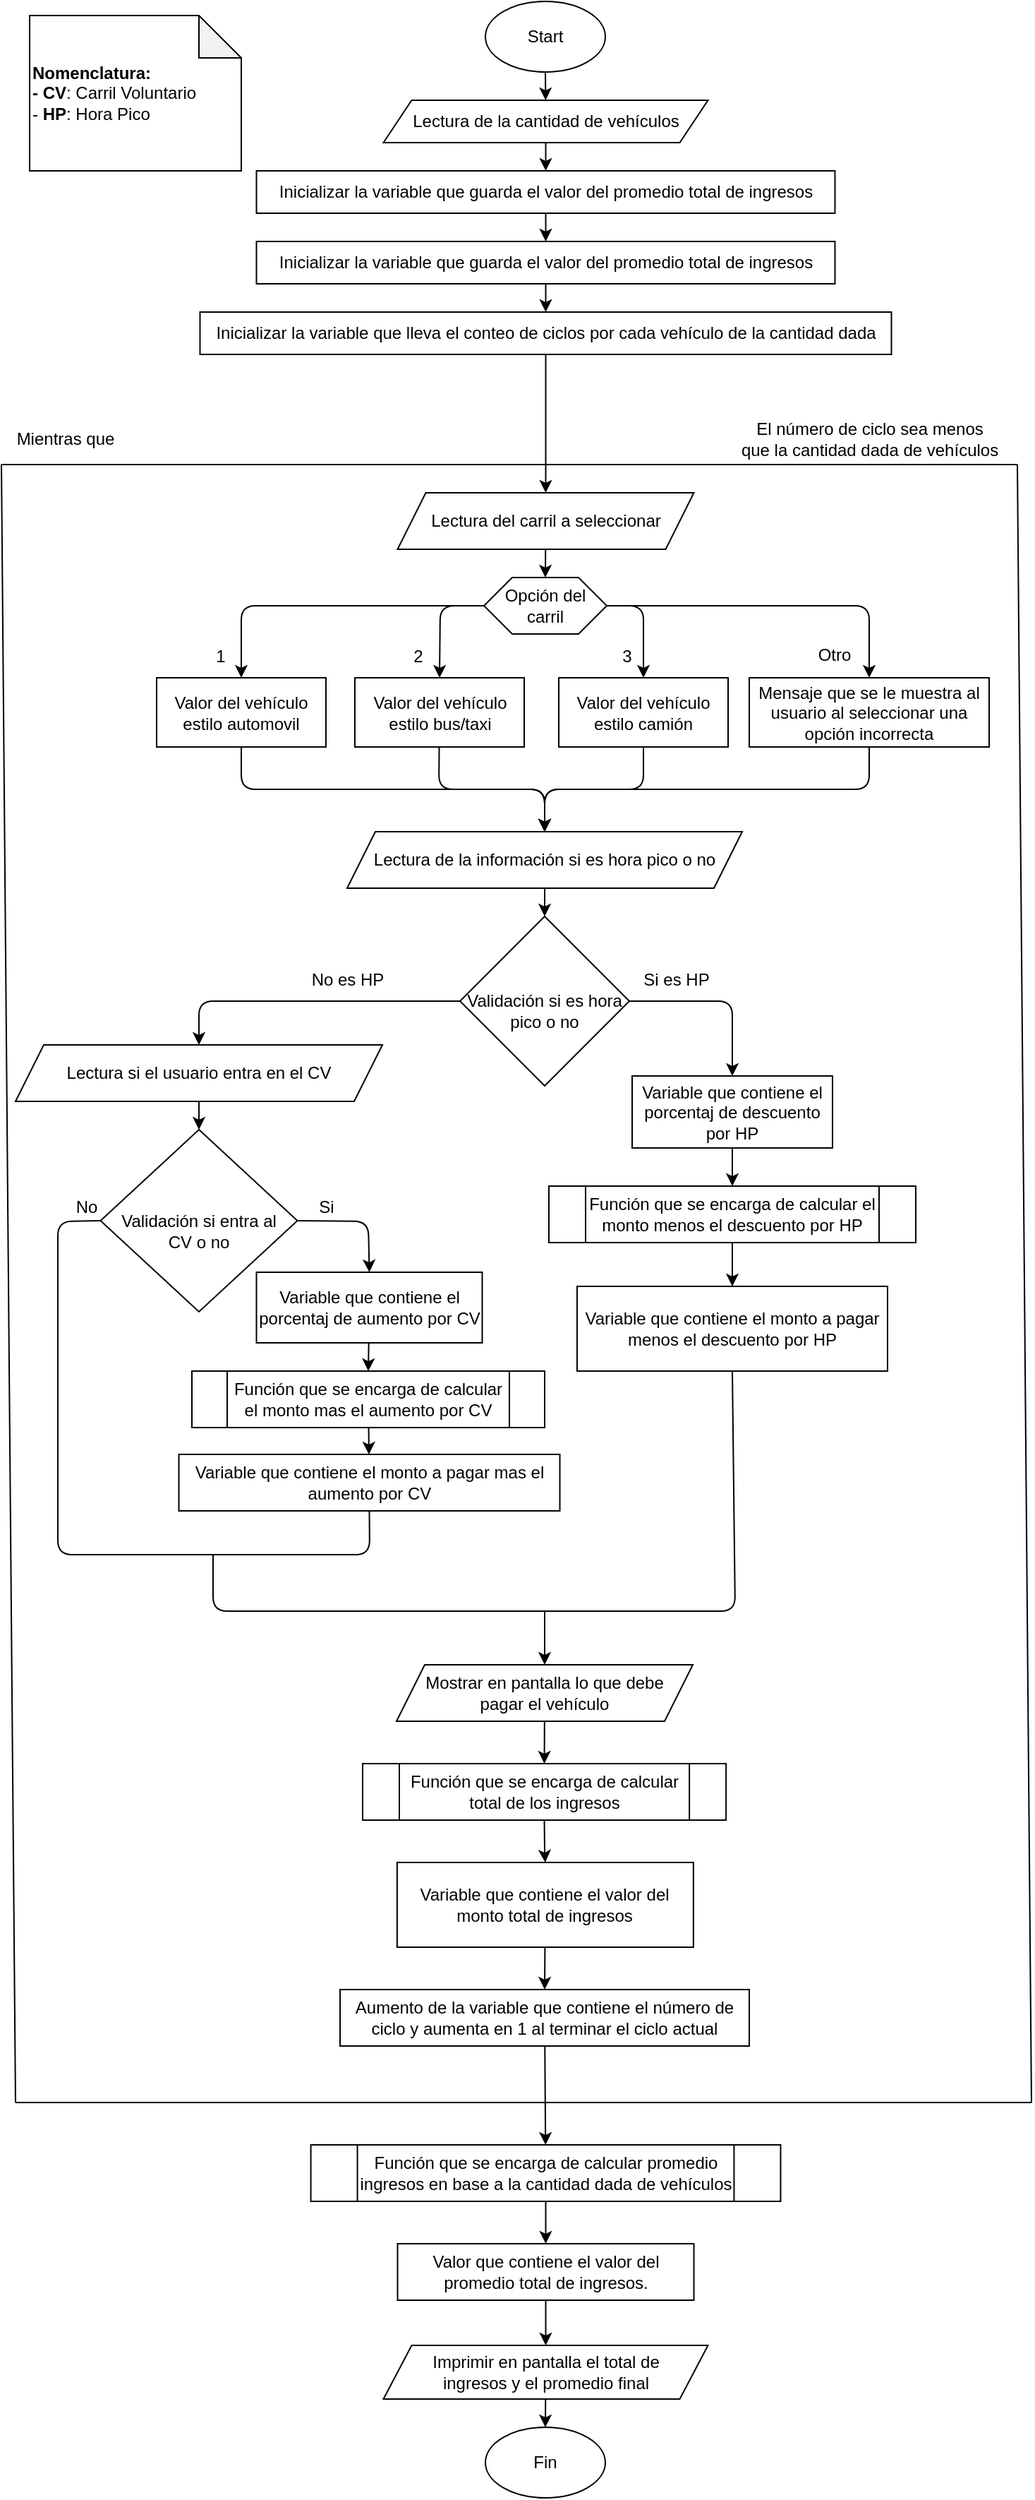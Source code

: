 <mxfile>
    <diagram id="2uiFzT-p7H2clm_2X7ja" name="Page-1">
        <mxGraphModel dx="1116" dy="797" grid="1" gridSize="10" guides="1" tooltips="1" connect="1" arrows="1" fold="1" page="1" pageScale="1" pageWidth="850" pageHeight="1100" math="0" shadow="0">
            <root>
                <mxCell id="0"/>
                <mxCell id="1" parent="0"/>
                <mxCell id="2" value="" style="edgeStyle=none;html=1;" edge="1" parent="1" source="3" target="5">
                    <mxGeometry relative="1" as="geometry"/>
                </mxCell>
                <mxCell id="3" value="Start" style="ellipse;whiteSpace=wrap;html=1;" vertex="1" parent="1">
                    <mxGeometry x="383" y="10" width="85" height="50" as="geometry"/>
                </mxCell>
                <mxCell id="4" value="" style="edgeStyle=none;html=1;entryX=0.5;entryY=0;entryDx=0;entryDy=0;" edge="1" parent="1" source="5" target="47">
                    <mxGeometry relative="1" as="geometry">
                        <mxPoint x="426.25" y="160" as="targetPoint"/>
                    </mxGeometry>
                </mxCell>
                <mxCell id="5" value="Lectura de la cantidad de vehículos" style="shape=parallelogram;perimeter=parallelogramPerimeter;whiteSpace=wrap;html=1;fixedSize=1;" vertex="1" parent="1">
                    <mxGeometry x="310.75" y="80" width="230" height="30" as="geometry"/>
                </mxCell>
                <mxCell id="6" style="edgeStyle=none;html=1;entryX=0.5;entryY=0;entryDx=0;entryDy=0;" edge="1" parent="1" source="10" target="12">
                    <mxGeometry relative="1" as="geometry">
                        <Array as="points">
                            <mxPoint x="210" y="438"/>
                        </Array>
                    </mxGeometry>
                </mxCell>
                <mxCell id="7" style="edgeStyle=none;html=1;entryX=0.5;entryY=0;entryDx=0;entryDy=0;" edge="1" parent="1" source="10" target="18">
                    <mxGeometry relative="1" as="geometry">
                        <Array as="points">
                            <mxPoint x="655" y="438"/>
                        </Array>
                    </mxGeometry>
                </mxCell>
                <mxCell id="8" style="edgeStyle=none;html=1;entryX=0.5;entryY=0;entryDx=0;entryDy=0;exitX=0;exitY=0.5;exitDx=0;exitDy=0;" edge="1" parent="1" source="10" target="14">
                    <mxGeometry relative="1" as="geometry">
                        <Array as="points">
                            <mxPoint x="351" y="438"/>
                        </Array>
                    </mxGeometry>
                </mxCell>
                <mxCell id="9" style="edgeStyle=none;html=1;entryX=0.5;entryY=0;entryDx=0;entryDy=0;exitX=1;exitY=0.5;exitDx=0;exitDy=0;" edge="1" parent="1" source="10" target="16">
                    <mxGeometry relative="1" as="geometry">
                        <Array as="points">
                            <mxPoint x="495" y="438"/>
                        </Array>
                    </mxGeometry>
                </mxCell>
                <mxCell id="10" value="Opción del carril" style="shape=hexagon;perimeter=hexagonPerimeter2;whiteSpace=wrap;html=1;fixedSize=1;" vertex="1" parent="1">
                    <mxGeometry x="382" y="418" width="87" height="40" as="geometry"/>
                </mxCell>
                <mxCell id="11" style="edgeStyle=none;html=1;entryX=0.5;entryY=0;entryDx=0;entryDy=0;" edge="1" parent="1" source="12" target="23">
                    <mxGeometry relative="1" as="geometry">
                        <Array as="points">
                            <mxPoint x="210" y="568"/>
                            <mxPoint x="425" y="568"/>
                        </Array>
                    </mxGeometry>
                </mxCell>
                <mxCell id="12" value="Valor del vehículo estilo automovil" style="whiteSpace=wrap;html=1;" vertex="1" parent="1">
                    <mxGeometry x="150" y="489" width="120" height="49" as="geometry"/>
                </mxCell>
                <mxCell id="13" style="edgeStyle=none;html=1;entryX=0.5;entryY=0;entryDx=0;entryDy=0;" edge="1" parent="1" source="14" target="23">
                    <mxGeometry relative="1" as="geometry">
                        <Array as="points">
                            <mxPoint x="350" y="568"/>
                            <mxPoint x="425" y="568"/>
                        </Array>
                    </mxGeometry>
                </mxCell>
                <mxCell id="14" value="Valor del vehículo estilo bus/taxi" style="whiteSpace=wrap;html=1;" vertex="1" parent="1">
                    <mxGeometry x="290.5" y="489" width="120" height="49" as="geometry"/>
                </mxCell>
                <mxCell id="15" style="edgeStyle=none;html=1;entryX=0.5;entryY=0;entryDx=0;entryDy=0;" edge="1" parent="1" source="16" target="23">
                    <mxGeometry relative="1" as="geometry">
                        <Array as="points">
                            <mxPoint x="495" y="568"/>
                            <mxPoint x="425" y="568"/>
                        </Array>
                    </mxGeometry>
                </mxCell>
                <mxCell id="16" value="Valor del vehículo estilo camión" style="whiteSpace=wrap;html=1;" vertex="1" parent="1">
                    <mxGeometry x="435" y="489" width="120" height="49" as="geometry"/>
                </mxCell>
                <mxCell id="17" style="edgeStyle=none;html=1;entryX=0.5;entryY=0;entryDx=0;entryDy=0;" edge="1" parent="1" source="18" target="23">
                    <mxGeometry relative="1" as="geometry">
                        <Array as="points">
                            <mxPoint x="655" y="568"/>
                            <mxPoint x="425" y="568"/>
                        </Array>
                    </mxGeometry>
                </mxCell>
                <mxCell id="18" value="Mensaje que se le muestra al usuario al seleccionar una opción incorrecta" style="whiteSpace=wrap;html=1;" vertex="1" parent="1">
                    <mxGeometry x="570" y="489" width="170" height="49" as="geometry"/>
                </mxCell>
                <mxCell id="19" value="1" style="text;html=1;align=center;verticalAlign=middle;resizable=0;points=[];autosize=1;strokeColor=none;fillColor=none;" vertex="1" parent="1">
                    <mxGeometry x="180" y="459" width="30" height="30" as="geometry"/>
                </mxCell>
                <mxCell id="20" value="2" style="text;html=1;align=center;verticalAlign=middle;resizable=0;points=[];autosize=1;strokeColor=none;fillColor=none;" vertex="1" parent="1">
                    <mxGeometry x="320" y="459" width="30" height="30" as="geometry"/>
                </mxCell>
                <mxCell id="21" value="3" style="text;html=1;align=center;verticalAlign=middle;resizable=0;points=[];autosize=1;strokeColor=none;fillColor=none;" vertex="1" parent="1">
                    <mxGeometry x="468" y="459" width="30" height="30" as="geometry"/>
                </mxCell>
                <mxCell id="22" value="" style="edgeStyle=none;html=1;" edge="1" parent="1" source="23" target="26">
                    <mxGeometry relative="1" as="geometry"/>
                </mxCell>
                <mxCell id="23" value="Lectura de la información si es hora pico o no" style="shape=parallelogram;perimeter=parallelogramPerimeter;whiteSpace=wrap;html=1;fixedSize=1;" vertex="1" parent="1">
                    <mxGeometry x="285" y="598" width="280" height="40" as="geometry"/>
                </mxCell>
                <mxCell id="24" value="" style="edgeStyle=none;html=1;exitX=1;exitY=0.5;exitDx=0;exitDy=0;entryX=0.5;entryY=0;entryDx=0;entryDy=0;" edge="1" parent="1" source="26" target="42">
                    <mxGeometry relative="1" as="geometry">
                        <mxPoint x="550" y="728" as="targetPoint"/>
                        <Array as="points">
                            <mxPoint x="558" y="718"/>
                        </Array>
                    </mxGeometry>
                </mxCell>
                <mxCell id="25" style="edgeStyle=none;html=1;entryX=0.5;entryY=0;entryDx=0;entryDy=0;" edge="1" parent="1" source="26" target="33">
                    <mxGeometry relative="1" as="geometry">
                        <mxPoint x="305.5" y="748" as="targetPoint"/>
                        <Array as="points">
                            <mxPoint x="180" y="718"/>
                        </Array>
                    </mxGeometry>
                </mxCell>
                <mxCell id="26" value="&lt;br&gt;Validación si es hora pico o no" style="rhombus;whiteSpace=wrap;html=1;" vertex="1" parent="1">
                    <mxGeometry x="365" y="658" width="120" height="120" as="geometry"/>
                </mxCell>
                <mxCell id="27" value="Otro" style="text;html=1;align=center;verticalAlign=middle;resizable=0;points=[];autosize=1;strokeColor=none;fillColor=none;" vertex="1" parent="1">
                    <mxGeometry x="605" y="458" width="50" height="30" as="geometry"/>
                </mxCell>
                <mxCell id="28" value="" style="edgeStyle=none;html=1;" edge="1" parent="1" source="29" target="43">
                    <mxGeometry relative="1" as="geometry">
                        <mxPoint x="558" y="922" as="targetPoint"/>
                    </mxGeometry>
                </mxCell>
                <mxCell id="29" value="Función que se encarga de calcular el monto menos el descuento por HP" style="shape=process;whiteSpace=wrap;html=1;backgroundOutline=1;" vertex="1" parent="1">
                    <mxGeometry x="428" y="849" width="260" height="40" as="geometry"/>
                </mxCell>
                <mxCell id="32" value="" style="edgeStyle=none;html=1;" edge="1" parent="1" source="33" target="35">
                    <mxGeometry relative="1" as="geometry"/>
                </mxCell>
                <mxCell id="33" value="Lectura si el usuario entra en el CV" style="shape=parallelogram;perimeter=parallelogramPerimeter;whiteSpace=wrap;html=1;fixedSize=1;" vertex="1" parent="1">
                    <mxGeometry x="50" y="749" width="260" height="40" as="geometry"/>
                </mxCell>
                <mxCell id="34" value="" style="edgeStyle=none;html=1;exitX=1;exitY=0.5;exitDx=0;exitDy=0;entryX=0.5;entryY=0;entryDx=0;entryDy=0;" edge="1" parent="1" source="35" target="40">
                    <mxGeometry relative="1" as="geometry">
                        <mxPoint x="295" y="909" as="targetPoint"/>
                        <Array as="points">
                            <mxPoint x="300" y="874"/>
                        </Array>
                    </mxGeometry>
                </mxCell>
                <mxCell id="35" value="&lt;br&gt;Validación si entra al &lt;br&gt;CV o no" style="rhombus;whiteSpace=wrap;html=1;" vertex="1" parent="1">
                    <mxGeometry x="110.25" y="809" width="139.5" height="129" as="geometry"/>
                </mxCell>
                <mxCell id="36" value="" style="edgeStyle=none;html=1;" edge="1" parent="1" source="37" target="38">
                    <mxGeometry relative="1" as="geometry"/>
                </mxCell>
                <mxCell id="37" value="Función que se encarga de calcular el monto mas el aumento por CV" style="shape=process;whiteSpace=wrap;html=1;backgroundOutline=1;" vertex="1" parent="1">
                    <mxGeometry x="175" y="980" width="250" height="40" as="geometry"/>
                </mxCell>
                <mxCell id="38" value="Variable que contiene el monto a pagar mas el aumento por CV" style="whiteSpace=wrap;html=1;" vertex="1" parent="1">
                    <mxGeometry x="165.75" y="1039" width="270" height="40" as="geometry"/>
                </mxCell>
                <mxCell id="39" style="edgeStyle=none;html=1;entryX=0.5;entryY=0;entryDx=0;entryDy=0;" edge="1" parent="1" source="40" target="37">
                    <mxGeometry relative="1" as="geometry"/>
                </mxCell>
                <mxCell id="40" value="Variable que contiene el porcentaj de aumento por CV" style="whiteSpace=wrap;html=1;" vertex="1" parent="1">
                    <mxGeometry x="220.75" y="910" width="160" height="50" as="geometry"/>
                </mxCell>
                <mxCell id="41" style="edgeStyle=none;html=1;entryX=0.5;entryY=0;entryDx=0;entryDy=0;" edge="1" parent="1" source="42" target="29">
                    <mxGeometry relative="1" as="geometry"/>
                </mxCell>
                <mxCell id="42" value="Variable que contiene el porcentaj de descuento por HP" style="whiteSpace=wrap;html=1;" vertex="1" parent="1">
                    <mxGeometry x="487" y="771" width="142" height="51" as="geometry"/>
                </mxCell>
                <mxCell id="43" value="Variable que contiene el monto a pagar menos el descuento por HP" style="whiteSpace=wrap;html=1;" vertex="1" parent="1">
                    <mxGeometry x="448" y="920" width="220" height="60" as="geometry"/>
                </mxCell>
                <mxCell id="44" value="" style="endArrow=none;html=1;entryX=0;entryY=0.5;entryDx=0;entryDy=0;exitX=0.5;exitY=1;exitDx=0;exitDy=0;" edge="1" parent="1" source="38" target="35">
                    <mxGeometry width="50" height="50" relative="1" as="geometry">
                        <mxPoint x="330" y="1038" as="sourcePoint"/>
                        <mxPoint x="380" y="988" as="targetPoint"/>
                        <Array as="points">
                            <mxPoint x="301" y="1110"/>
                            <mxPoint x="80" y="1110"/>
                            <mxPoint x="80" y="874"/>
                        </Array>
                    </mxGeometry>
                </mxCell>
                <mxCell id="45" value="" style="endArrow=none;html=1;exitX=0.5;exitY=1;exitDx=0;exitDy=0;" edge="1" parent="1" source="43">
                    <mxGeometry width="50" height="50" relative="1" as="geometry">
                        <mxPoint x="382" y="1308" as="sourcePoint"/>
                        <mxPoint x="190" y="1110" as="targetPoint"/>
                        <Array as="points">
                            <mxPoint x="560" y="1150"/>
                            <mxPoint x="190" y="1150"/>
                        </Array>
                    </mxGeometry>
                </mxCell>
                <mxCell id="46" style="edgeStyle=none;html=1;entryX=0.5;entryY=0;entryDx=0;entryDy=0;" edge="1" parent="1" source="47" target="166">
                    <mxGeometry relative="1" as="geometry">
                        <mxPoint x="425.25" y="200" as="targetPoint"/>
                    </mxGeometry>
                </mxCell>
                <mxCell id="47" value="Inicializar la variable que guarda el valor del promedio total de ingresos" style="whiteSpace=wrap;html=1;" vertex="1" parent="1">
                    <mxGeometry x="220.75" y="130" width="410" height="30" as="geometry"/>
                </mxCell>
                <mxCell id="48" style="edgeStyle=none;html=1;entryX=0.5;entryY=0;entryDx=0;entryDy=0;exitX=0.5;exitY=1;exitDx=0;exitDy=0;" edge="1" parent="1" source="166" target="75">
                    <mxGeometry relative="1" as="geometry">
                        <mxPoint x="426" y="260" as="targetPoint"/>
                        <mxPoint x="425.5" y="240" as="sourcePoint"/>
                    </mxGeometry>
                </mxCell>
                <mxCell id="50" value="" style="endArrow=classic;html=1;entryX=0.5;entryY=0;entryDx=0;entryDy=0;" edge="1" parent="1" target="60">
                    <mxGeometry width="50" height="50" relative="1" as="geometry">
                        <mxPoint x="425" y="1150" as="sourcePoint"/>
                        <mxPoint x="425" y="1190" as="targetPoint"/>
                    </mxGeometry>
                </mxCell>
                <mxCell id="51" value="" style="edgeStyle=none;html=1;entryX=0.5;entryY=0;entryDx=0;entryDy=0;exitX=0.5;exitY=1;exitDx=0;exitDy=0;" edge="1" parent="1" target="54" source="52">
                    <mxGeometry relative="1" as="geometry">
                        <mxPoint x="425.646" y="1298" as="sourcePoint"/>
                        <mxPoint x="425.43" y="1328" as="targetPoint"/>
                        <Array as="points">
                            <mxPoint x="425" y="1320"/>
                        </Array>
                    </mxGeometry>
                </mxCell>
                <mxCell id="52" value="Función que se encarga de calcular total de los ingresos" style="shape=process;whiteSpace=wrap;html=1;backgroundOutline=1;" vertex="1" parent="1">
                    <mxGeometry x="296" y="1258" width="257.56" height="40" as="geometry"/>
                </mxCell>
                <mxCell id="53" value="" style="edgeStyle=none;html=1;entryX=0.5;entryY=0;entryDx=0;entryDy=0;" edge="1" parent="1" source="54" target="79">
                    <mxGeometry relative="1" as="geometry">
                        <mxPoint x="425" y="1428" as="targetPoint"/>
                    </mxGeometry>
                </mxCell>
                <mxCell id="54" value="Variable que contiene el valor del monto total de ingresos" style="whiteSpace=wrap;html=1;" vertex="1" parent="1">
                    <mxGeometry x="320.43" y="1328" width="210" height="60" as="geometry"/>
                </mxCell>
                <mxCell id="55" value="" style="edgeStyle=none;html=1;" edge="1" parent="1" source="56" target="58">
                    <mxGeometry relative="1" as="geometry"/>
                </mxCell>
                <mxCell id="56" value="Función que se encarga de calcular promedio ingresos en base a la cantidad dada de vehículos" style="shape=process;whiteSpace=wrap;html=1;backgroundOutline=1;" vertex="1" parent="1">
                    <mxGeometry x="259.29" y="1528" width="332.93" height="40" as="geometry"/>
                </mxCell>
                <mxCell id="57" value="" style="edgeStyle=none;html=1;entryX=0.5;entryY=0;entryDx=0;entryDy=0;" edge="1" parent="1" source="58" target="62">
                    <mxGeometry relative="1" as="geometry">
                        <mxPoint x="424.996" y="1668" as="targetPoint"/>
                    </mxGeometry>
                </mxCell>
                <mxCell id="58" value="Valor que contiene el valor del promedio total de ingresos." style="whiteSpace=wrap;html=1;" vertex="1" parent="1">
                    <mxGeometry x="320.75" y="1598" width="210" height="40" as="geometry"/>
                </mxCell>
                <mxCell id="59" style="edgeStyle=none;html=1;entryX=0.5;entryY=0;entryDx=0;entryDy=0;" edge="1" parent="1" source="60" target="52">
                    <mxGeometry relative="1" as="geometry"/>
                </mxCell>
                <mxCell id="60" value="Mostrar en pantalla lo que debe &lt;br&gt;pagar el vehículo" style="shape=parallelogram;perimeter=parallelogramPerimeter;whiteSpace=wrap;html=1;fixedSize=1;" vertex="1" parent="1">
                    <mxGeometry x="320" y="1188" width="210" height="40" as="geometry"/>
                </mxCell>
                <mxCell id="61" value="" style="edgeStyle=none;html=1;" edge="1" parent="1" source="62" target="63">
                    <mxGeometry relative="1" as="geometry"/>
                </mxCell>
                <mxCell id="62" value="Imprimir en pantalla el total de &lt;br&gt;ingresos y el promedio final" style="shape=parallelogram;perimeter=parallelogramPerimeter;whiteSpace=wrap;html=1;fixedSize=1;" vertex="1" parent="1">
                    <mxGeometry x="310.75" y="1670" width="230" height="38" as="geometry"/>
                </mxCell>
                <mxCell id="63" value="Fin" style="ellipse;whiteSpace=wrap;html=1;" vertex="1" parent="1">
                    <mxGeometry x="383" y="1728" width="85" height="50" as="geometry"/>
                </mxCell>
                <mxCell id="68" value="" style="endArrow=none;html=1;" edge="1" parent="1">
                    <mxGeometry width="50" height="50" relative="1" as="geometry">
                        <mxPoint x="40" y="338" as="sourcePoint"/>
                        <mxPoint x="760" y="338" as="targetPoint"/>
                    </mxGeometry>
                </mxCell>
                <mxCell id="69" value="" style="endArrow=none;html=1;" edge="1" parent="1">
                    <mxGeometry width="50" height="50" relative="1" as="geometry">
                        <mxPoint x="40" y="338" as="sourcePoint"/>
                        <mxPoint x="50" y="1498" as="targetPoint"/>
                    </mxGeometry>
                </mxCell>
                <mxCell id="70" value="" style="endArrow=none;html=1;" edge="1" parent="1">
                    <mxGeometry width="50" height="50" relative="1" as="geometry">
                        <mxPoint x="50" y="1498" as="sourcePoint"/>
                        <mxPoint x="770" y="1498" as="targetPoint"/>
                    </mxGeometry>
                </mxCell>
                <mxCell id="71" value="" style="endArrow=none;html=1;" edge="1" parent="1">
                    <mxGeometry width="50" height="50" relative="1" as="geometry">
                        <mxPoint x="760" y="338" as="sourcePoint"/>
                        <mxPoint x="770" y="1498" as="targetPoint"/>
                    </mxGeometry>
                </mxCell>
                <mxCell id="72" value="Mientras que" style="text;html=1;align=center;verticalAlign=middle;resizable=0;points=[];autosize=1;strokeColor=none;fillColor=none;" vertex="1" parent="1">
                    <mxGeometry x="40" y="305" width="90" height="30" as="geometry"/>
                </mxCell>
                <mxCell id="73" value="El número de ciclo sea menos &lt;br&gt;que la cantidad dada de vehículos" style="text;html=1;align=center;verticalAlign=middle;resizable=0;points=[];autosize=1;strokeColor=none;fillColor=none;" vertex="1" parent="1">
                    <mxGeometry x="550" y="300" width="210" height="40" as="geometry"/>
                </mxCell>
                <mxCell id="74" style="edgeStyle=none;html=1;entryX=0.5;entryY=0;entryDx=0;entryDy=0;exitX=0.5;exitY=1;exitDx=0;exitDy=0;" edge="1" parent="1" source="75" target="77">
                    <mxGeometry relative="1" as="geometry">
                        <mxPoint x="426" y="340" as="targetPoint"/>
                    </mxGeometry>
                </mxCell>
                <mxCell id="75" value="Inicializar la variable que lleva el conteo de ciclos por cada vehículo de la cantidad dada" style="whiteSpace=wrap;html=1;" vertex="1" parent="1">
                    <mxGeometry x="180.75" y="230" width="490" height="30" as="geometry"/>
                </mxCell>
                <mxCell id="76" style="edgeStyle=none;html=1;entryX=0.5;entryY=0;entryDx=0;entryDy=0;" edge="1" parent="1" source="77" target="10">
                    <mxGeometry relative="1" as="geometry"/>
                </mxCell>
                <mxCell id="77" value="Lectura del carril a seleccionar" style="shape=parallelogram;perimeter=parallelogramPerimeter;whiteSpace=wrap;html=1;fixedSize=1;" vertex="1" parent="1">
                    <mxGeometry x="320.75" y="358" width="210" height="40" as="geometry"/>
                </mxCell>
                <mxCell id="78" style="edgeStyle=none;html=1;" edge="1" parent="1" source="79" target="56">
                    <mxGeometry relative="1" as="geometry"/>
                </mxCell>
                <mxCell id="79" value="Aumento de la variable que contiene el número de ciclo y aumenta en 1 al terminar el ciclo actual" style="whiteSpace=wrap;html=1;" vertex="1" parent="1">
                    <mxGeometry x="280" y="1418" width="290" height="40" as="geometry"/>
                </mxCell>
                <mxCell id="80" value="Si es HP" style="text;html=1;align=center;verticalAlign=middle;resizable=0;points=[];autosize=1;strokeColor=none;fillColor=none;" vertex="1" parent="1">
                    <mxGeometry x="483" y="688" width="70" height="30" as="geometry"/>
                </mxCell>
                <mxCell id="81" value="No es HP" style="text;html=1;align=center;verticalAlign=middle;resizable=0;points=[];autosize=1;strokeColor=none;fillColor=none;" vertex="1" parent="1">
                    <mxGeometry x="250" y="688" width="70" height="30" as="geometry"/>
                </mxCell>
                <mxCell id="82" value="Si" style="text;html=1;align=center;verticalAlign=middle;resizable=0;points=[];autosize=1;strokeColor=none;fillColor=none;" vertex="1" parent="1">
                    <mxGeometry x="255" y="849" width="30" height="30" as="geometry"/>
                </mxCell>
                <mxCell id="83" value="No" style="text;html=1;align=center;verticalAlign=middle;resizable=0;points=[];autosize=1;strokeColor=none;fillColor=none;" vertex="1" parent="1">
                    <mxGeometry x="80" y="849" width="40" height="30" as="geometry"/>
                </mxCell>
                <mxCell id="166" value="Inicializar la variable que guarda el valor del promedio total de ingresos" style="whiteSpace=wrap;html=1;" vertex="1" parent="1">
                    <mxGeometry x="220.75" y="180" width="410" height="30" as="geometry"/>
                </mxCell>
                <mxCell id="167" value="&lt;b&gt;Nomenclatura:&lt;br&gt;- CV&lt;/b&gt;: Carril Voluntario&lt;br&gt;- &lt;b&gt;HP&lt;/b&gt;: Hora Pico" style="shape=note;whiteSpace=wrap;html=1;backgroundOutline=1;darkOpacity=0.05;align=left;" vertex="1" parent="1">
                    <mxGeometry x="60" y="20" width="150" height="110" as="geometry"/>
                </mxCell>
            </root>
        </mxGraphModel>
    </diagram>
</mxfile>